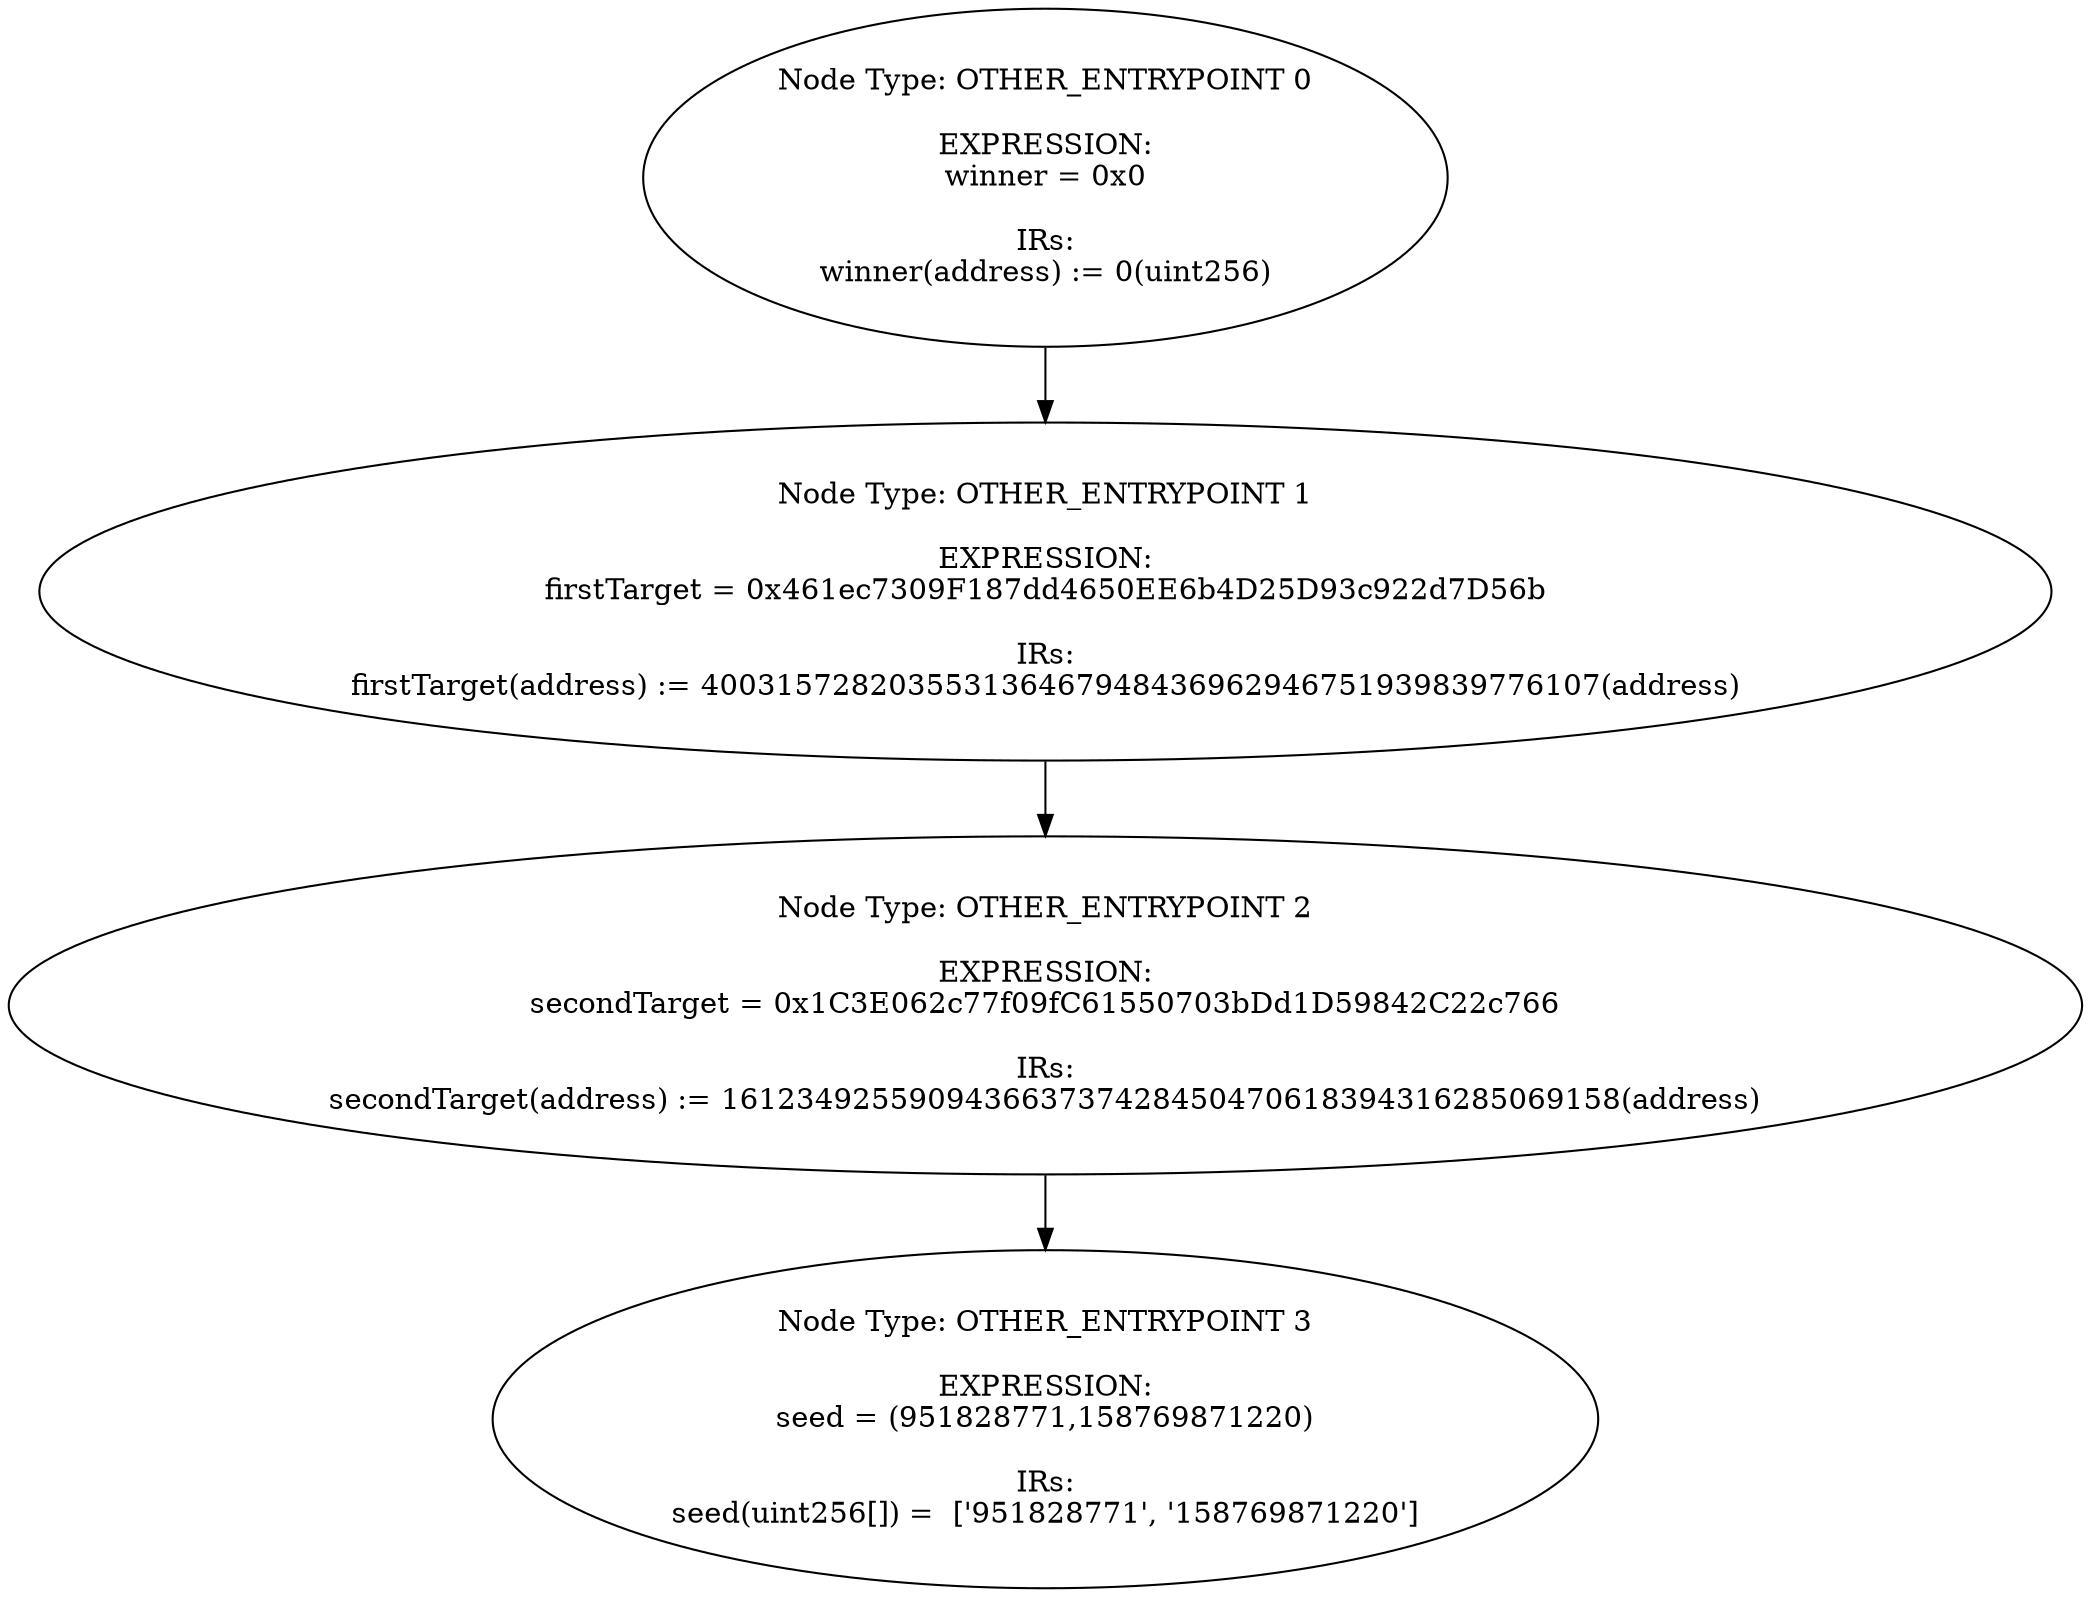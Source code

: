 digraph{
0[label="Node Type: OTHER_ENTRYPOINT 0

EXPRESSION:
winner = 0x0

IRs:
winner(address) := 0(uint256)"];
0->1;
1[label="Node Type: OTHER_ENTRYPOINT 1

EXPRESSION:
firstTarget = 0x461ec7309F187dd4650EE6b4D25D93c922d7D56b

IRs:
firstTarget(address) := 400315728203553136467948436962946751939839776107(address)"];
1->2;
2[label="Node Type: OTHER_ENTRYPOINT 2

EXPRESSION:
secondTarget = 0x1C3E062c77f09fC61550703bDd1D59842C22c766

IRs:
secondTarget(address) := 161234925590943663737428450470618394316285069158(address)"];
2->3;
3[label="Node Type: OTHER_ENTRYPOINT 3

EXPRESSION:
seed = (951828771,158769871220)

IRs:
seed(uint256[]) =  ['951828771', '158769871220']"];
}
